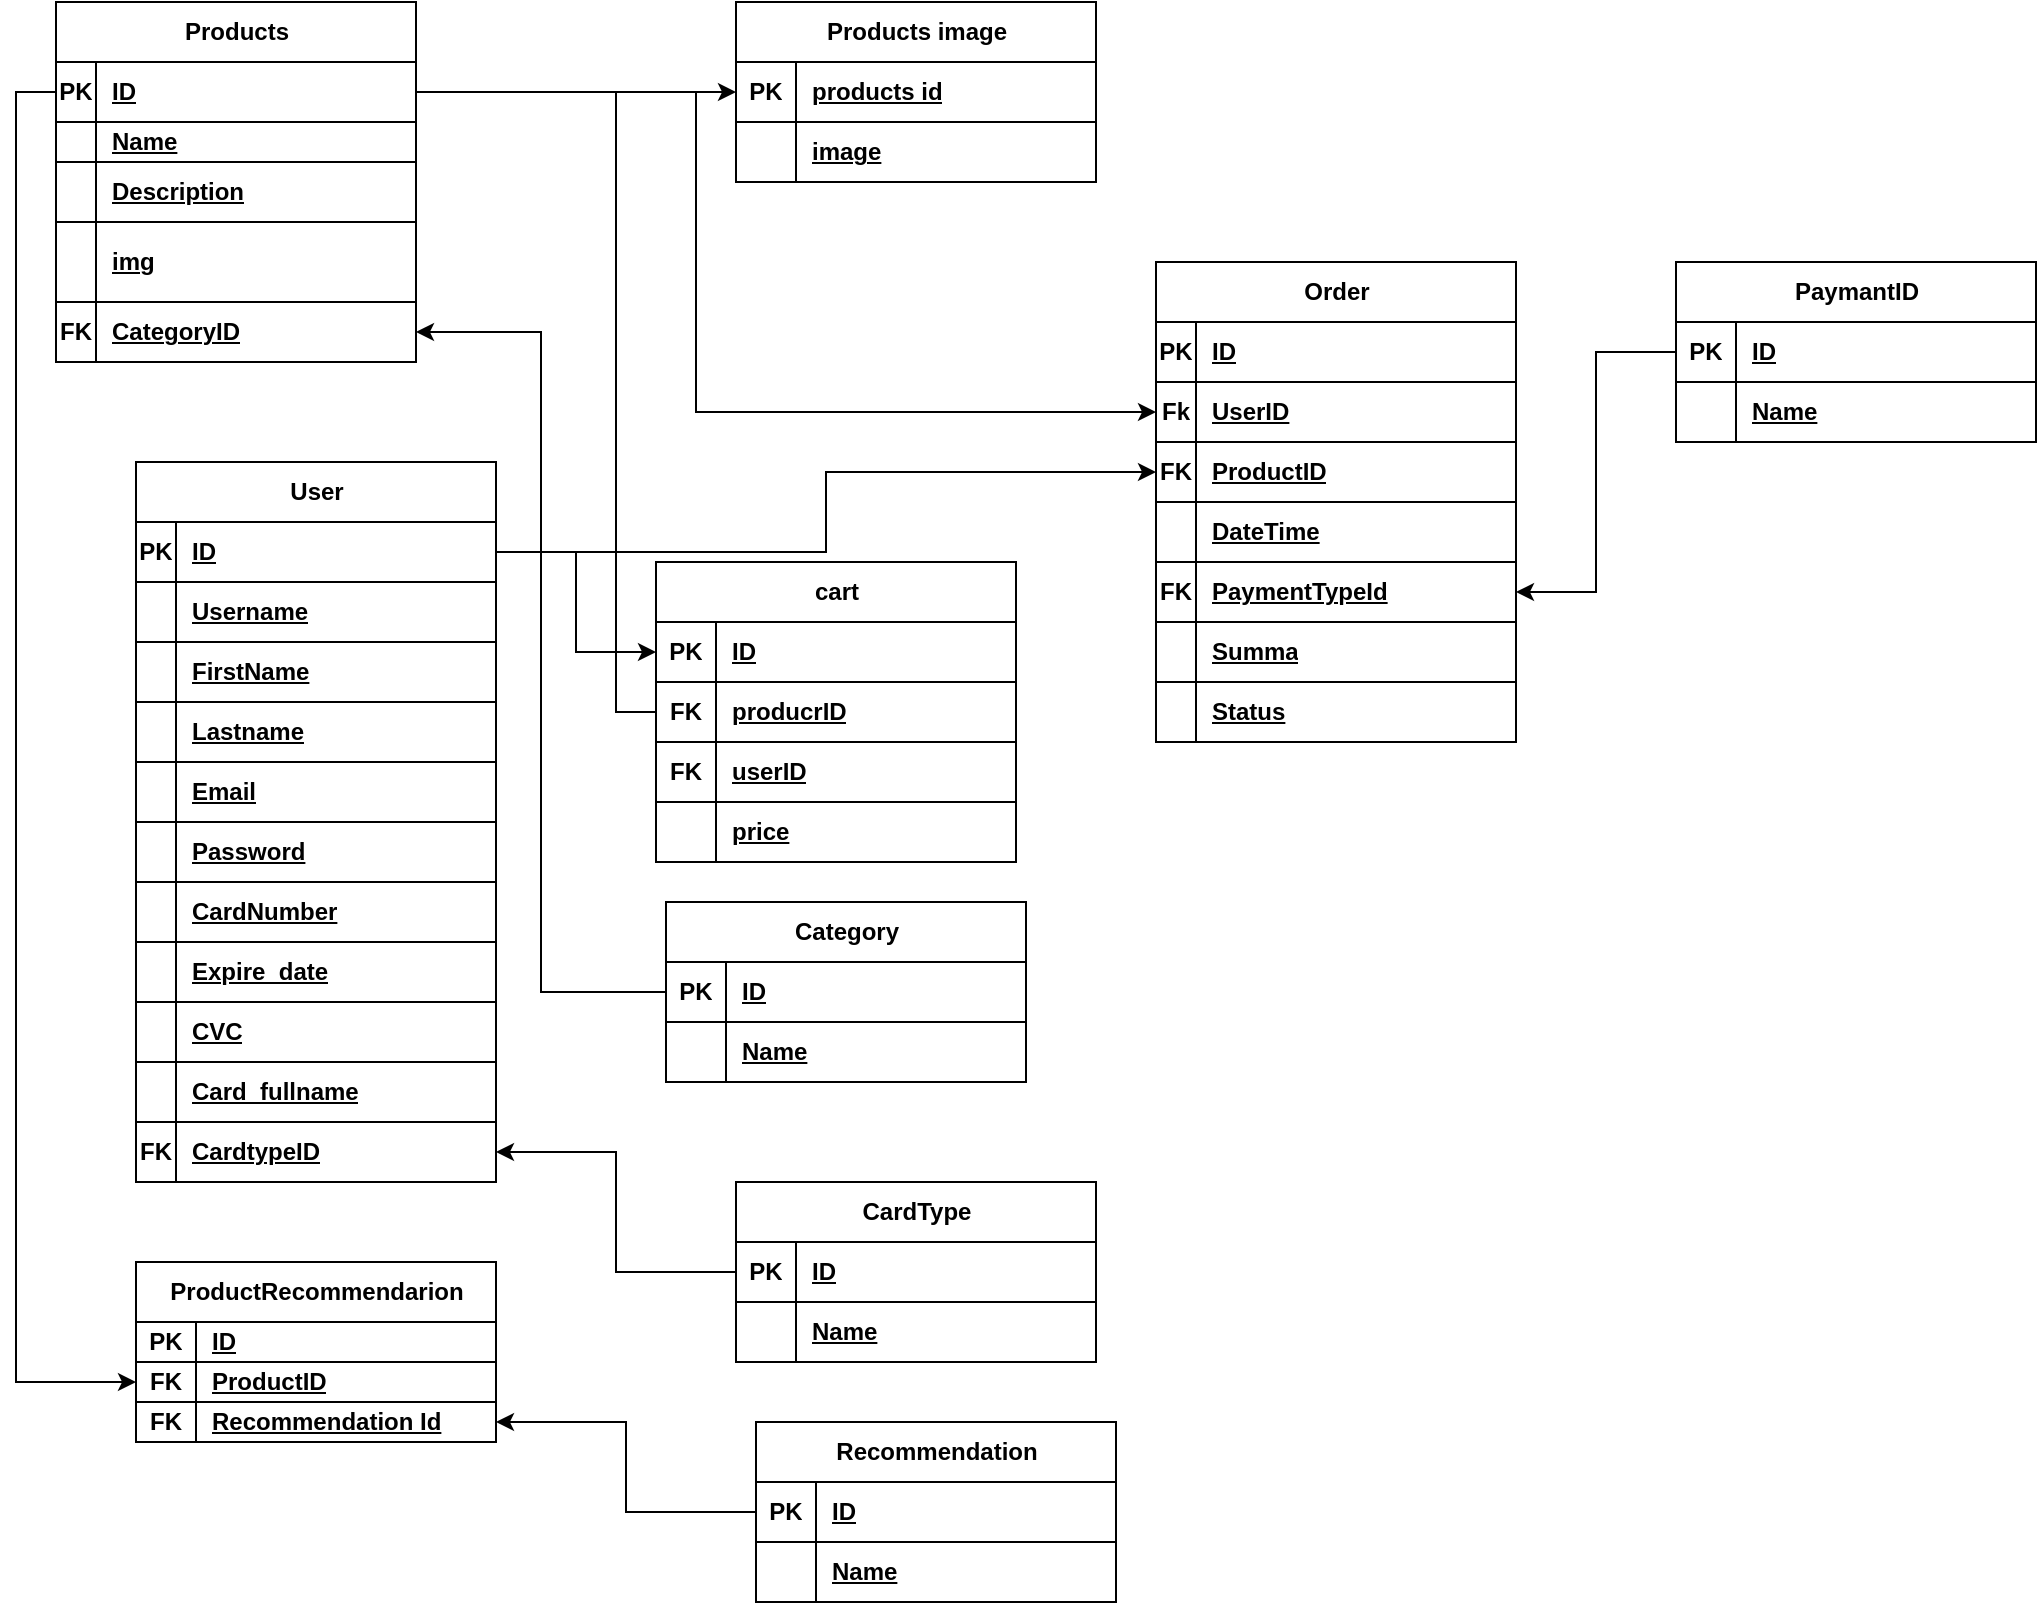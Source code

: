 <mxfile version="22.1.21" type="github" pages="2">
  <diagram id="R2lEEEUBdFMjLlhIrx00" name="Page-1">
    <mxGraphModel dx="2647" dy="1373" grid="1" gridSize="10" guides="1" tooltips="1" connect="1" arrows="1" fold="1" page="1" pageScale="1" pageWidth="850" pageHeight="1100" math="0" shadow="0" extFonts="Permanent Marker^https://fonts.googleapis.com/css?family=Permanent+Marker">
      <root>
        <mxCell id="0" />
        <mxCell id="1" parent="0" />
        <mxCell id="CvDIAFme9Qe4FyM6SXCR-50" value="Products image" style="shape=table;startSize=30;container=1;collapsible=1;childLayout=tableLayout;fixedRows=1;rowLines=0;fontStyle=1;align=center;resizeLast=1;html=1;" vertex="1" parent="1">
          <mxGeometry x="460" y="40" width="180" height="90" as="geometry" />
        </mxCell>
        <mxCell id="CvDIAFme9Qe4FyM6SXCR-51" value="" style="shape=tableRow;horizontal=0;startSize=0;swimlaneHead=0;swimlaneBody=0;fillColor=none;collapsible=0;dropTarget=0;points=[[0,0.5],[1,0.5]];portConstraint=eastwest;top=0;left=0;right=0;bottom=1;" vertex="1" parent="CvDIAFme9Qe4FyM6SXCR-50">
          <mxGeometry y="30" width="180" height="30" as="geometry" />
        </mxCell>
        <mxCell id="CvDIAFme9Qe4FyM6SXCR-52" value="PK" style="shape=partialRectangle;connectable=0;fillColor=none;top=0;left=0;bottom=0;right=0;fontStyle=1;overflow=hidden;whiteSpace=wrap;html=1;" vertex="1" parent="CvDIAFme9Qe4FyM6SXCR-51">
          <mxGeometry width="30" height="30" as="geometry">
            <mxRectangle width="30" height="30" as="alternateBounds" />
          </mxGeometry>
        </mxCell>
        <mxCell id="CvDIAFme9Qe4FyM6SXCR-53" value="products id" style="shape=partialRectangle;connectable=0;fillColor=none;top=0;left=0;bottom=0;right=0;align=left;spacingLeft=6;fontStyle=5;overflow=hidden;whiteSpace=wrap;html=1;" vertex="1" parent="CvDIAFme9Qe4FyM6SXCR-51">
          <mxGeometry x="30" width="150" height="30" as="geometry">
            <mxRectangle width="150" height="30" as="alternateBounds" />
          </mxGeometry>
        </mxCell>
        <mxCell id="CvDIAFme9Qe4FyM6SXCR-251" value="" style="shape=tableRow;horizontal=0;startSize=0;swimlaneHead=0;swimlaneBody=0;fillColor=none;collapsible=0;dropTarget=0;points=[[0,0.5],[1,0.5]];portConstraint=eastwest;top=0;left=0;right=0;bottom=1;" vertex="1" parent="CvDIAFme9Qe4FyM6SXCR-50">
          <mxGeometry y="60" width="180" height="30" as="geometry" />
        </mxCell>
        <mxCell id="CvDIAFme9Qe4FyM6SXCR-252" value="" style="shape=partialRectangle;connectable=0;fillColor=none;top=0;left=0;bottom=0;right=0;fontStyle=1;overflow=hidden;whiteSpace=wrap;html=1;" vertex="1" parent="CvDIAFme9Qe4FyM6SXCR-251">
          <mxGeometry width="30" height="30" as="geometry">
            <mxRectangle width="30" height="30" as="alternateBounds" />
          </mxGeometry>
        </mxCell>
        <mxCell id="CvDIAFme9Qe4FyM6SXCR-253" value="image" style="shape=partialRectangle;connectable=0;fillColor=none;top=0;left=0;bottom=0;right=0;align=left;spacingLeft=6;fontStyle=5;overflow=hidden;whiteSpace=wrap;html=1;" vertex="1" parent="CvDIAFme9Qe4FyM6SXCR-251">
          <mxGeometry x="30" width="150" height="30" as="geometry">
            <mxRectangle width="150" height="30" as="alternateBounds" />
          </mxGeometry>
        </mxCell>
        <mxCell id="CvDIAFme9Qe4FyM6SXCR-85" value="cart" style="shape=table;startSize=30;container=1;collapsible=1;childLayout=tableLayout;fixedRows=1;rowLines=0;fontStyle=1;align=center;resizeLast=1;html=1;" vertex="1" parent="1">
          <mxGeometry x="420" y="320" width="180" height="150" as="geometry" />
        </mxCell>
        <mxCell id="CvDIAFme9Qe4FyM6SXCR-86" value="" style="shape=tableRow;horizontal=0;startSize=0;swimlaneHead=0;swimlaneBody=0;fillColor=none;collapsible=0;dropTarget=0;points=[[0,0.5],[1,0.5]];portConstraint=eastwest;top=0;left=0;right=0;bottom=1;" vertex="1" parent="CvDIAFme9Qe4FyM6SXCR-85">
          <mxGeometry y="30" width="180" height="30" as="geometry" />
        </mxCell>
        <mxCell id="CvDIAFme9Qe4FyM6SXCR-87" value="PK" style="shape=partialRectangle;connectable=0;fillColor=none;top=0;left=0;bottom=0;right=0;fontStyle=1;overflow=hidden;whiteSpace=wrap;html=1;" vertex="1" parent="CvDIAFme9Qe4FyM6SXCR-86">
          <mxGeometry width="30" height="30" as="geometry">
            <mxRectangle width="30" height="30" as="alternateBounds" />
          </mxGeometry>
        </mxCell>
        <mxCell id="CvDIAFme9Qe4FyM6SXCR-88" value="ID" style="shape=partialRectangle;connectable=0;fillColor=none;top=0;left=0;bottom=0;right=0;align=left;spacingLeft=6;fontStyle=5;overflow=hidden;whiteSpace=wrap;html=1;" vertex="1" parent="CvDIAFme9Qe4FyM6SXCR-86">
          <mxGeometry x="30" width="150" height="30" as="geometry">
            <mxRectangle width="150" height="30" as="alternateBounds" />
          </mxGeometry>
        </mxCell>
        <mxCell id="CvDIAFme9Qe4FyM6SXCR-98" value="" style="shape=tableRow;horizontal=0;startSize=0;swimlaneHead=0;swimlaneBody=0;fillColor=none;collapsible=0;dropTarget=0;points=[[0,0.5],[1,0.5]];portConstraint=eastwest;top=0;left=0;right=0;bottom=1;" vertex="1" parent="CvDIAFme9Qe4FyM6SXCR-85">
          <mxGeometry y="60" width="180" height="30" as="geometry" />
        </mxCell>
        <mxCell id="CvDIAFme9Qe4FyM6SXCR-99" value="FK" style="shape=partialRectangle;connectable=0;fillColor=none;top=0;left=0;bottom=0;right=0;fontStyle=1;overflow=hidden;whiteSpace=wrap;html=1;" vertex="1" parent="CvDIAFme9Qe4FyM6SXCR-98">
          <mxGeometry width="30" height="30" as="geometry">
            <mxRectangle width="30" height="30" as="alternateBounds" />
          </mxGeometry>
        </mxCell>
        <mxCell id="CvDIAFme9Qe4FyM6SXCR-100" value="producrID" style="shape=partialRectangle;connectable=0;fillColor=none;top=0;left=0;bottom=0;right=0;align=left;spacingLeft=6;fontStyle=5;overflow=hidden;whiteSpace=wrap;html=1;" vertex="1" parent="CvDIAFme9Qe4FyM6SXCR-98">
          <mxGeometry x="30" width="150" height="30" as="geometry">
            <mxRectangle width="150" height="30" as="alternateBounds" />
          </mxGeometry>
        </mxCell>
        <mxCell id="CvDIAFme9Qe4FyM6SXCR-101" value="" style="shape=tableRow;horizontal=0;startSize=0;swimlaneHead=0;swimlaneBody=0;fillColor=none;collapsible=0;dropTarget=0;points=[[0,0.5],[1,0.5]];portConstraint=eastwest;top=0;left=0;right=0;bottom=1;" vertex="1" parent="CvDIAFme9Qe4FyM6SXCR-85">
          <mxGeometry y="90" width="180" height="30" as="geometry" />
        </mxCell>
        <mxCell id="CvDIAFme9Qe4FyM6SXCR-102" value="FK" style="shape=partialRectangle;connectable=0;fillColor=none;top=0;left=0;bottom=0;right=0;fontStyle=1;overflow=hidden;whiteSpace=wrap;html=1;" vertex="1" parent="CvDIAFme9Qe4FyM6SXCR-101">
          <mxGeometry width="30" height="30" as="geometry">
            <mxRectangle width="30" height="30" as="alternateBounds" />
          </mxGeometry>
        </mxCell>
        <mxCell id="CvDIAFme9Qe4FyM6SXCR-103" value="userID" style="shape=partialRectangle;connectable=0;fillColor=none;top=0;left=0;bottom=0;right=0;align=left;spacingLeft=6;fontStyle=5;overflow=hidden;whiteSpace=wrap;html=1;" vertex="1" parent="CvDIAFme9Qe4FyM6SXCR-101">
          <mxGeometry x="30" width="150" height="30" as="geometry">
            <mxRectangle width="150" height="30" as="alternateBounds" />
          </mxGeometry>
        </mxCell>
        <mxCell id="CvDIAFme9Qe4FyM6SXCR-104" value="" style="shape=tableRow;horizontal=0;startSize=0;swimlaneHead=0;swimlaneBody=0;fillColor=none;collapsible=0;dropTarget=0;points=[[0,0.5],[1,0.5]];portConstraint=eastwest;top=0;left=0;right=0;bottom=1;" vertex="1" parent="CvDIAFme9Qe4FyM6SXCR-85">
          <mxGeometry y="120" width="180" height="30" as="geometry" />
        </mxCell>
        <mxCell id="CvDIAFme9Qe4FyM6SXCR-105" value="" style="shape=partialRectangle;connectable=0;fillColor=none;top=0;left=0;bottom=0;right=0;fontStyle=1;overflow=hidden;whiteSpace=wrap;html=1;" vertex="1" parent="CvDIAFme9Qe4FyM6SXCR-104">
          <mxGeometry width="30" height="30" as="geometry">
            <mxRectangle width="30" height="30" as="alternateBounds" />
          </mxGeometry>
        </mxCell>
        <mxCell id="CvDIAFme9Qe4FyM6SXCR-106" value="price" style="shape=partialRectangle;connectable=0;fillColor=none;top=0;left=0;bottom=0;right=0;align=left;spacingLeft=6;fontStyle=5;overflow=hidden;whiteSpace=wrap;html=1;" vertex="1" parent="CvDIAFme9Qe4FyM6SXCR-104">
          <mxGeometry x="30" width="150" height="30" as="geometry">
            <mxRectangle width="150" height="30" as="alternateBounds" />
          </mxGeometry>
        </mxCell>
        <mxCell id="CvDIAFme9Qe4FyM6SXCR-107" value="Order" style="shape=table;startSize=30;container=1;collapsible=1;childLayout=tableLayout;fixedRows=1;rowLines=0;fontStyle=1;align=center;resizeLast=1;html=1;" vertex="1" parent="1">
          <mxGeometry x="670" y="170" width="180" height="240" as="geometry" />
        </mxCell>
        <mxCell id="CvDIAFme9Qe4FyM6SXCR-108" value="" style="shape=tableRow;horizontal=0;startSize=0;swimlaneHead=0;swimlaneBody=0;fillColor=none;collapsible=0;dropTarget=0;points=[[0,0.5],[1,0.5]];portConstraint=eastwest;top=0;left=0;right=0;bottom=1;" vertex="1" parent="CvDIAFme9Qe4FyM6SXCR-107">
          <mxGeometry y="30" width="180" height="30" as="geometry" />
        </mxCell>
        <mxCell id="CvDIAFme9Qe4FyM6SXCR-109" value="PK" style="shape=partialRectangle;connectable=0;fillColor=none;top=0;left=0;bottom=0;right=0;fontStyle=1;overflow=hidden;whiteSpace=wrap;html=1;" vertex="1" parent="CvDIAFme9Qe4FyM6SXCR-108">
          <mxGeometry width="20" height="30" as="geometry">
            <mxRectangle width="20" height="30" as="alternateBounds" />
          </mxGeometry>
        </mxCell>
        <mxCell id="CvDIAFme9Qe4FyM6SXCR-110" value="ID" style="shape=partialRectangle;connectable=0;fillColor=none;top=0;left=0;bottom=0;right=0;align=left;spacingLeft=6;fontStyle=5;overflow=hidden;whiteSpace=wrap;html=1;" vertex="1" parent="CvDIAFme9Qe4FyM6SXCR-108">
          <mxGeometry x="20" width="160" height="30" as="geometry">
            <mxRectangle width="160" height="30" as="alternateBounds" />
          </mxGeometry>
        </mxCell>
        <mxCell id="CvDIAFme9Qe4FyM6SXCR-111" value="" style="shape=tableRow;horizontal=0;startSize=0;swimlaneHead=0;swimlaneBody=0;fillColor=none;collapsible=0;dropTarget=0;points=[[0,0.5],[1,0.5]];portConstraint=eastwest;top=0;left=0;right=0;bottom=1;" vertex="1" parent="CvDIAFme9Qe4FyM6SXCR-107">
          <mxGeometry y="60" width="180" height="30" as="geometry" />
        </mxCell>
        <mxCell id="CvDIAFme9Qe4FyM6SXCR-112" value="Fk" style="shape=partialRectangle;connectable=0;fillColor=none;top=0;left=0;bottom=0;right=0;fontStyle=1;overflow=hidden;whiteSpace=wrap;html=1;" vertex="1" parent="CvDIAFme9Qe4FyM6SXCR-111">
          <mxGeometry width="20" height="30" as="geometry">
            <mxRectangle width="20" height="30" as="alternateBounds" />
          </mxGeometry>
        </mxCell>
        <mxCell id="CvDIAFme9Qe4FyM6SXCR-113" value="UserID" style="shape=partialRectangle;connectable=0;fillColor=none;top=0;left=0;bottom=0;right=0;align=left;spacingLeft=6;fontStyle=5;overflow=hidden;whiteSpace=wrap;html=1;" vertex="1" parent="CvDIAFme9Qe4FyM6SXCR-111">
          <mxGeometry x="20" width="160" height="30" as="geometry">
            <mxRectangle width="160" height="30" as="alternateBounds" />
          </mxGeometry>
        </mxCell>
        <mxCell id="CvDIAFme9Qe4FyM6SXCR-114" value="" style="shape=tableRow;horizontal=0;startSize=0;swimlaneHead=0;swimlaneBody=0;fillColor=none;collapsible=0;dropTarget=0;points=[[0,0.5],[1,0.5]];portConstraint=eastwest;top=0;left=0;right=0;bottom=1;" vertex="1" parent="CvDIAFme9Qe4FyM6SXCR-107">
          <mxGeometry y="90" width="180" height="30" as="geometry" />
        </mxCell>
        <mxCell id="CvDIAFme9Qe4FyM6SXCR-115" value="FK" style="shape=partialRectangle;connectable=0;fillColor=none;top=0;left=0;bottom=0;right=0;fontStyle=1;overflow=hidden;whiteSpace=wrap;html=1;" vertex="1" parent="CvDIAFme9Qe4FyM6SXCR-114">
          <mxGeometry width="20" height="30" as="geometry">
            <mxRectangle width="20" height="30" as="alternateBounds" />
          </mxGeometry>
        </mxCell>
        <mxCell id="CvDIAFme9Qe4FyM6SXCR-116" value="ProductID" style="shape=partialRectangle;connectable=0;fillColor=none;top=0;left=0;bottom=0;right=0;align=left;spacingLeft=6;fontStyle=5;overflow=hidden;whiteSpace=wrap;html=1;" vertex="1" parent="CvDIAFme9Qe4FyM6SXCR-114">
          <mxGeometry x="20" width="160" height="30" as="geometry">
            <mxRectangle width="160" height="30" as="alternateBounds" />
          </mxGeometry>
        </mxCell>
        <mxCell id="CvDIAFme9Qe4FyM6SXCR-117" value="" style="shape=tableRow;horizontal=0;startSize=0;swimlaneHead=0;swimlaneBody=0;fillColor=none;collapsible=0;dropTarget=0;points=[[0,0.5],[1,0.5]];portConstraint=eastwest;top=0;left=0;right=0;bottom=1;" vertex="1" parent="CvDIAFme9Qe4FyM6SXCR-107">
          <mxGeometry y="120" width="180" height="30" as="geometry" />
        </mxCell>
        <mxCell id="CvDIAFme9Qe4FyM6SXCR-118" value="" style="shape=partialRectangle;connectable=0;fillColor=none;top=0;left=0;bottom=0;right=0;fontStyle=1;overflow=hidden;whiteSpace=wrap;html=1;" vertex="1" parent="CvDIAFme9Qe4FyM6SXCR-117">
          <mxGeometry width="20" height="30" as="geometry">
            <mxRectangle width="20" height="30" as="alternateBounds" />
          </mxGeometry>
        </mxCell>
        <mxCell id="CvDIAFme9Qe4FyM6SXCR-119" value="DateTime" style="shape=partialRectangle;connectable=0;fillColor=none;top=0;left=0;bottom=0;right=0;align=left;spacingLeft=6;fontStyle=5;overflow=hidden;whiteSpace=wrap;html=1;" vertex="1" parent="CvDIAFme9Qe4FyM6SXCR-117">
          <mxGeometry x="20" width="160" height="30" as="geometry">
            <mxRectangle width="160" height="30" as="alternateBounds" />
          </mxGeometry>
        </mxCell>
        <mxCell id="CvDIAFme9Qe4FyM6SXCR-120" value="" style="shape=tableRow;horizontal=0;startSize=0;swimlaneHead=0;swimlaneBody=0;fillColor=none;collapsible=0;dropTarget=0;points=[[0,0.5],[1,0.5]];portConstraint=eastwest;top=0;left=0;right=0;bottom=1;" vertex="1" parent="CvDIAFme9Qe4FyM6SXCR-107">
          <mxGeometry y="150" width="180" height="30" as="geometry" />
        </mxCell>
        <mxCell id="CvDIAFme9Qe4FyM6SXCR-121" value="FK" style="shape=partialRectangle;connectable=0;fillColor=none;top=0;left=0;bottom=0;right=0;fontStyle=1;overflow=hidden;whiteSpace=wrap;html=1;" vertex="1" parent="CvDIAFme9Qe4FyM6SXCR-120">
          <mxGeometry width="20" height="30" as="geometry">
            <mxRectangle width="20" height="30" as="alternateBounds" />
          </mxGeometry>
        </mxCell>
        <mxCell id="CvDIAFme9Qe4FyM6SXCR-122" value="PaymentTypeId" style="shape=partialRectangle;connectable=0;fillColor=none;top=0;left=0;bottom=0;right=0;align=left;spacingLeft=6;fontStyle=5;overflow=hidden;whiteSpace=wrap;html=1;" vertex="1" parent="CvDIAFme9Qe4FyM6SXCR-120">
          <mxGeometry x="20" width="160" height="30" as="geometry">
            <mxRectangle width="160" height="30" as="alternateBounds" />
          </mxGeometry>
        </mxCell>
        <mxCell id="CvDIAFme9Qe4FyM6SXCR-126" value="" style="shape=tableRow;horizontal=0;startSize=0;swimlaneHead=0;swimlaneBody=0;fillColor=none;collapsible=0;dropTarget=0;points=[[0,0.5],[1,0.5]];portConstraint=eastwest;top=0;left=0;right=0;bottom=1;" vertex="1" parent="CvDIAFme9Qe4FyM6SXCR-107">
          <mxGeometry y="180" width="180" height="30" as="geometry" />
        </mxCell>
        <mxCell id="CvDIAFme9Qe4FyM6SXCR-127" value="" style="shape=partialRectangle;connectable=0;fillColor=none;top=0;left=0;bottom=0;right=0;fontStyle=1;overflow=hidden;whiteSpace=wrap;html=1;" vertex="1" parent="CvDIAFme9Qe4FyM6SXCR-126">
          <mxGeometry width="20" height="30" as="geometry">
            <mxRectangle width="20" height="30" as="alternateBounds" />
          </mxGeometry>
        </mxCell>
        <mxCell id="CvDIAFme9Qe4FyM6SXCR-128" value="Summa" style="shape=partialRectangle;connectable=0;fillColor=none;top=0;left=0;bottom=0;right=0;align=left;spacingLeft=6;fontStyle=5;overflow=hidden;whiteSpace=wrap;html=1;" vertex="1" parent="CvDIAFme9Qe4FyM6SXCR-126">
          <mxGeometry x="20" width="160" height="30" as="geometry">
            <mxRectangle width="160" height="30" as="alternateBounds" />
          </mxGeometry>
        </mxCell>
        <mxCell id="CvDIAFme9Qe4FyM6SXCR-129" value="" style="shape=tableRow;horizontal=0;startSize=0;swimlaneHead=0;swimlaneBody=0;fillColor=none;collapsible=0;dropTarget=0;points=[[0,0.5],[1,0.5]];portConstraint=eastwest;top=0;left=0;right=0;bottom=1;" vertex="1" parent="CvDIAFme9Qe4FyM6SXCR-107">
          <mxGeometry y="210" width="180" height="30" as="geometry" />
        </mxCell>
        <mxCell id="CvDIAFme9Qe4FyM6SXCR-130" value="" style="shape=partialRectangle;connectable=0;fillColor=none;top=0;left=0;bottom=0;right=0;fontStyle=1;overflow=hidden;whiteSpace=wrap;html=1;" vertex="1" parent="CvDIAFme9Qe4FyM6SXCR-129">
          <mxGeometry width="20" height="30" as="geometry">
            <mxRectangle width="20" height="30" as="alternateBounds" />
          </mxGeometry>
        </mxCell>
        <mxCell id="CvDIAFme9Qe4FyM6SXCR-131" value="Status" style="shape=partialRectangle;connectable=0;fillColor=none;top=0;left=0;bottom=0;right=0;align=left;spacingLeft=6;fontStyle=5;overflow=hidden;whiteSpace=wrap;html=1;" vertex="1" parent="CvDIAFme9Qe4FyM6SXCR-129">
          <mxGeometry x="20" width="160" height="30" as="geometry">
            <mxRectangle width="160" height="30" as="alternateBounds" />
          </mxGeometry>
        </mxCell>
        <mxCell id="CvDIAFme9Qe4FyM6SXCR-132" value="PaymantID" style="shape=table;startSize=30;container=1;collapsible=1;childLayout=tableLayout;fixedRows=1;rowLines=0;fontStyle=1;align=center;resizeLast=1;html=1;" vertex="1" parent="1">
          <mxGeometry x="930" y="170" width="180" height="90" as="geometry" />
        </mxCell>
        <mxCell id="CvDIAFme9Qe4FyM6SXCR-133" value="" style="shape=tableRow;horizontal=0;startSize=0;swimlaneHead=0;swimlaneBody=0;fillColor=none;collapsible=0;dropTarget=0;points=[[0,0.5],[1,0.5]];portConstraint=eastwest;top=0;left=0;right=0;bottom=1;" vertex="1" parent="CvDIAFme9Qe4FyM6SXCR-132">
          <mxGeometry y="30" width="180" height="30" as="geometry" />
        </mxCell>
        <mxCell id="CvDIAFme9Qe4FyM6SXCR-134" value="PK" style="shape=partialRectangle;connectable=0;fillColor=none;top=0;left=0;bottom=0;right=0;fontStyle=1;overflow=hidden;whiteSpace=wrap;html=1;" vertex="1" parent="CvDIAFme9Qe4FyM6SXCR-133">
          <mxGeometry width="30" height="30" as="geometry">
            <mxRectangle width="30" height="30" as="alternateBounds" />
          </mxGeometry>
        </mxCell>
        <mxCell id="CvDIAFme9Qe4FyM6SXCR-135" value="ID" style="shape=partialRectangle;connectable=0;fillColor=none;top=0;left=0;bottom=0;right=0;align=left;spacingLeft=6;fontStyle=5;overflow=hidden;whiteSpace=wrap;html=1;" vertex="1" parent="CvDIAFme9Qe4FyM6SXCR-133">
          <mxGeometry x="30" width="150" height="30" as="geometry">
            <mxRectangle width="150" height="30" as="alternateBounds" />
          </mxGeometry>
        </mxCell>
        <mxCell id="CvDIAFme9Qe4FyM6SXCR-136" value="" style="shape=tableRow;horizontal=0;startSize=0;swimlaneHead=0;swimlaneBody=0;fillColor=none;collapsible=0;dropTarget=0;points=[[0,0.5],[1,0.5]];portConstraint=eastwest;top=0;left=0;right=0;bottom=1;" vertex="1" parent="CvDIAFme9Qe4FyM6SXCR-132">
          <mxGeometry y="60" width="180" height="30" as="geometry" />
        </mxCell>
        <mxCell id="CvDIAFme9Qe4FyM6SXCR-137" value="" style="shape=partialRectangle;connectable=0;fillColor=none;top=0;left=0;bottom=0;right=0;fontStyle=1;overflow=hidden;whiteSpace=wrap;html=1;" vertex="1" parent="CvDIAFme9Qe4FyM6SXCR-136">
          <mxGeometry width="30" height="30" as="geometry">
            <mxRectangle width="30" height="30" as="alternateBounds" />
          </mxGeometry>
        </mxCell>
        <mxCell id="CvDIAFme9Qe4FyM6SXCR-138" value="Name" style="shape=partialRectangle;connectable=0;fillColor=none;top=0;left=0;bottom=0;right=0;align=left;spacingLeft=6;fontStyle=5;overflow=hidden;whiteSpace=wrap;html=1;" vertex="1" parent="CvDIAFme9Qe4FyM6SXCR-136">
          <mxGeometry x="30" width="150" height="30" as="geometry">
            <mxRectangle width="150" height="30" as="alternateBounds" />
          </mxGeometry>
        </mxCell>
        <mxCell id="CvDIAFme9Qe4FyM6SXCR-145" value="CardType" style="shape=table;startSize=30;container=1;collapsible=1;childLayout=tableLayout;fixedRows=1;rowLines=0;fontStyle=1;align=center;resizeLast=1;html=1;" vertex="1" parent="1">
          <mxGeometry x="460" y="630" width="180" height="90" as="geometry" />
        </mxCell>
        <mxCell id="CvDIAFme9Qe4FyM6SXCR-146" value="" style="shape=tableRow;horizontal=0;startSize=0;swimlaneHead=0;swimlaneBody=0;fillColor=none;collapsible=0;dropTarget=0;points=[[0,0.5],[1,0.5]];portConstraint=eastwest;top=0;left=0;right=0;bottom=1;" vertex="1" parent="CvDIAFme9Qe4FyM6SXCR-145">
          <mxGeometry y="30" width="180" height="30" as="geometry" />
        </mxCell>
        <mxCell id="CvDIAFme9Qe4FyM6SXCR-147" value="PK" style="shape=partialRectangle;connectable=0;fillColor=none;top=0;left=0;bottom=0;right=0;fontStyle=1;overflow=hidden;whiteSpace=wrap;html=1;" vertex="1" parent="CvDIAFme9Qe4FyM6SXCR-146">
          <mxGeometry width="30" height="30" as="geometry">
            <mxRectangle width="30" height="30" as="alternateBounds" />
          </mxGeometry>
        </mxCell>
        <mxCell id="CvDIAFme9Qe4FyM6SXCR-148" value="ID" style="shape=partialRectangle;connectable=0;fillColor=none;top=0;left=0;bottom=0;right=0;align=left;spacingLeft=6;fontStyle=5;overflow=hidden;whiteSpace=wrap;html=1;" vertex="1" parent="CvDIAFme9Qe4FyM6SXCR-146">
          <mxGeometry x="30" width="150" height="30" as="geometry">
            <mxRectangle width="150" height="30" as="alternateBounds" />
          </mxGeometry>
        </mxCell>
        <mxCell id="CvDIAFme9Qe4FyM6SXCR-149" value="" style="shape=tableRow;horizontal=0;startSize=0;swimlaneHead=0;swimlaneBody=0;fillColor=none;collapsible=0;dropTarget=0;points=[[0,0.5],[1,0.5]];portConstraint=eastwest;top=0;left=0;right=0;bottom=1;" vertex="1" parent="CvDIAFme9Qe4FyM6SXCR-145">
          <mxGeometry y="60" width="180" height="30" as="geometry" />
        </mxCell>
        <mxCell id="CvDIAFme9Qe4FyM6SXCR-150" value="" style="shape=partialRectangle;connectable=0;fillColor=none;top=0;left=0;bottom=0;right=0;fontStyle=1;overflow=hidden;whiteSpace=wrap;html=1;" vertex="1" parent="CvDIAFme9Qe4FyM6SXCR-149">
          <mxGeometry width="30" height="30" as="geometry">
            <mxRectangle width="30" height="30" as="alternateBounds" />
          </mxGeometry>
        </mxCell>
        <mxCell id="CvDIAFme9Qe4FyM6SXCR-151" value="Name" style="shape=partialRectangle;connectable=0;fillColor=none;top=0;left=0;bottom=0;right=0;align=left;spacingLeft=6;fontStyle=5;overflow=hidden;whiteSpace=wrap;html=1;" vertex="1" parent="CvDIAFme9Qe4FyM6SXCR-149">
          <mxGeometry x="30" width="150" height="30" as="geometry">
            <mxRectangle width="150" height="30" as="alternateBounds" />
          </mxGeometry>
        </mxCell>
        <mxCell id="CvDIAFme9Qe4FyM6SXCR-171" value="User" style="shape=table;startSize=30;container=1;collapsible=1;childLayout=tableLayout;fixedRows=1;rowLines=0;fontStyle=1;align=center;resizeLast=1;html=1;" vertex="1" parent="1">
          <mxGeometry x="160" y="270" width="180" height="360" as="geometry" />
        </mxCell>
        <mxCell id="CvDIAFme9Qe4FyM6SXCR-172" value="" style="shape=tableRow;horizontal=0;startSize=0;swimlaneHead=0;swimlaneBody=0;fillColor=none;collapsible=0;dropTarget=0;points=[[0,0.5],[1,0.5]];portConstraint=eastwest;top=0;left=0;right=0;bottom=1;" vertex="1" parent="CvDIAFme9Qe4FyM6SXCR-171">
          <mxGeometry y="30" width="180" height="30" as="geometry" />
        </mxCell>
        <mxCell id="CvDIAFme9Qe4FyM6SXCR-173" value="PK" style="shape=partialRectangle;connectable=0;fillColor=none;top=0;left=0;bottom=0;right=0;fontStyle=1;overflow=hidden;whiteSpace=wrap;html=1;" vertex="1" parent="CvDIAFme9Qe4FyM6SXCR-172">
          <mxGeometry width="20" height="30" as="geometry">
            <mxRectangle width="20" height="30" as="alternateBounds" />
          </mxGeometry>
        </mxCell>
        <mxCell id="CvDIAFme9Qe4FyM6SXCR-174" value="ID" style="shape=partialRectangle;connectable=0;fillColor=none;top=0;left=0;bottom=0;right=0;align=left;spacingLeft=6;fontStyle=5;overflow=hidden;whiteSpace=wrap;html=1;" vertex="1" parent="CvDIAFme9Qe4FyM6SXCR-172">
          <mxGeometry x="20" width="160" height="30" as="geometry">
            <mxRectangle width="160" height="30" as="alternateBounds" />
          </mxGeometry>
        </mxCell>
        <mxCell id="CvDIAFme9Qe4FyM6SXCR-175" value="" style="shape=tableRow;horizontal=0;startSize=0;swimlaneHead=0;swimlaneBody=0;fillColor=none;collapsible=0;dropTarget=0;points=[[0,0.5],[1,0.5]];portConstraint=eastwest;top=0;left=0;right=0;bottom=1;" vertex="1" parent="CvDIAFme9Qe4FyM6SXCR-171">
          <mxGeometry y="60" width="180" height="30" as="geometry" />
        </mxCell>
        <mxCell id="CvDIAFme9Qe4FyM6SXCR-176" value="" style="shape=partialRectangle;connectable=0;fillColor=none;top=0;left=0;bottom=0;right=0;fontStyle=1;overflow=hidden;whiteSpace=wrap;html=1;" vertex="1" parent="CvDIAFme9Qe4FyM6SXCR-175">
          <mxGeometry width="20" height="30" as="geometry">
            <mxRectangle width="20" height="30" as="alternateBounds" />
          </mxGeometry>
        </mxCell>
        <mxCell id="CvDIAFme9Qe4FyM6SXCR-177" value="Username" style="shape=partialRectangle;connectable=0;fillColor=none;top=0;left=0;bottom=0;right=0;align=left;spacingLeft=6;fontStyle=5;overflow=hidden;whiteSpace=wrap;html=1;" vertex="1" parent="CvDIAFme9Qe4FyM6SXCR-175">
          <mxGeometry x="20" width="160" height="30" as="geometry">
            <mxRectangle width="160" height="30" as="alternateBounds" />
          </mxGeometry>
        </mxCell>
        <mxCell id="CvDIAFme9Qe4FyM6SXCR-178" value="" style="shape=tableRow;horizontal=0;startSize=0;swimlaneHead=0;swimlaneBody=0;fillColor=none;collapsible=0;dropTarget=0;points=[[0,0.5],[1,0.5]];portConstraint=eastwest;top=0;left=0;right=0;bottom=1;" vertex="1" parent="CvDIAFme9Qe4FyM6SXCR-171">
          <mxGeometry y="90" width="180" height="30" as="geometry" />
        </mxCell>
        <mxCell id="CvDIAFme9Qe4FyM6SXCR-179" value="" style="shape=partialRectangle;connectable=0;fillColor=none;top=0;left=0;bottom=0;right=0;fontStyle=1;overflow=hidden;whiteSpace=wrap;html=1;" vertex="1" parent="CvDIAFme9Qe4FyM6SXCR-178">
          <mxGeometry width="20" height="30" as="geometry">
            <mxRectangle width="20" height="30" as="alternateBounds" />
          </mxGeometry>
        </mxCell>
        <mxCell id="CvDIAFme9Qe4FyM6SXCR-180" value="FirstName" style="shape=partialRectangle;connectable=0;fillColor=none;top=0;left=0;bottom=0;right=0;align=left;spacingLeft=6;fontStyle=5;overflow=hidden;whiteSpace=wrap;html=1;" vertex="1" parent="CvDIAFme9Qe4FyM6SXCR-178">
          <mxGeometry x="20" width="160" height="30" as="geometry">
            <mxRectangle width="160" height="30" as="alternateBounds" />
          </mxGeometry>
        </mxCell>
        <mxCell id="CvDIAFme9Qe4FyM6SXCR-181" value="" style="shape=tableRow;horizontal=0;startSize=0;swimlaneHead=0;swimlaneBody=0;fillColor=none;collapsible=0;dropTarget=0;points=[[0,0.5],[1,0.5]];portConstraint=eastwest;top=0;left=0;right=0;bottom=1;" vertex="1" parent="CvDIAFme9Qe4FyM6SXCR-171">
          <mxGeometry y="120" width="180" height="30" as="geometry" />
        </mxCell>
        <mxCell id="CvDIAFme9Qe4FyM6SXCR-182" value="" style="shape=partialRectangle;connectable=0;fillColor=none;top=0;left=0;bottom=0;right=0;fontStyle=1;overflow=hidden;whiteSpace=wrap;html=1;" vertex="1" parent="CvDIAFme9Qe4FyM6SXCR-181">
          <mxGeometry width="20" height="30" as="geometry">
            <mxRectangle width="20" height="30" as="alternateBounds" />
          </mxGeometry>
        </mxCell>
        <mxCell id="CvDIAFme9Qe4FyM6SXCR-183" value="Lastname" style="shape=partialRectangle;connectable=0;fillColor=none;top=0;left=0;bottom=0;right=0;align=left;spacingLeft=6;fontStyle=5;overflow=hidden;whiteSpace=wrap;html=1;" vertex="1" parent="CvDIAFme9Qe4FyM6SXCR-181">
          <mxGeometry x="20" width="160" height="30" as="geometry">
            <mxRectangle width="160" height="30" as="alternateBounds" />
          </mxGeometry>
        </mxCell>
        <mxCell id="CvDIAFme9Qe4FyM6SXCR-184" value="" style="shape=tableRow;horizontal=0;startSize=0;swimlaneHead=0;swimlaneBody=0;fillColor=none;collapsible=0;dropTarget=0;points=[[0,0.5],[1,0.5]];portConstraint=eastwest;top=0;left=0;right=0;bottom=1;" vertex="1" parent="CvDIAFme9Qe4FyM6SXCR-171">
          <mxGeometry y="150" width="180" height="30" as="geometry" />
        </mxCell>
        <mxCell id="CvDIAFme9Qe4FyM6SXCR-185" value="" style="shape=partialRectangle;connectable=0;fillColor=none;top=0;left=0;bottom=0;right=0;fontStyle=1;overflow=hidden;whiteSpace=wrap;html=1;" vertex="1" parent="CvDIAFme9Qe4FyM6SXCR-184">
          <mxGeometry width="20" height="30" as="geometry">
            <mxRectangle width="20" height="30" as="alternateBounds" />
          </mxGeometry>
        </mxCell>
        <mxCell id="CvDIAFme9Qe4FyM6SXCR-186" value="Email" style="shape=partialRectangle;connectable=0;fillColor=none;top=0;left=0;bottom=0;right=0;align=left;spacingLeft=6;fontStyle=5;overflow=hidden;whiteSpace=wrap;html=1;" vertex="1" parent="CvDIAFme9Qe4FyM6SXCR-184">
          <mxGeometry x="20" width="160" height="30" as="geometry">
            <mxRectangle width="160" height="30" as="alternateBounds" />
          </mxGeometry>
        </mxCell>
        <mxCell id="CvDIAFme9Qe4FyM6SXCR-187" value="" style="shape=tableRow;horizontal=0;startSize=0;swimlaneHead=0;swimlaneBody=0;fillColor=none;collapsible=0;dropTarget=0;points=[[0,0.5],[1,0.5]];portConstraint=eastwest;top=0;left=0;right=0;bottom=1;" vertex="1" parent="CvDIAFme9Qe4FyM6SXCR-171">
          <mxGeometry y="180" width="180" height="30" as="geometry" />
        </mxCell>
        <mxCell id="CvDIAFme9Qe4FyM6SXCR-188" value="" style="shape=partialRectangle;connectable=0;fillColor=none;top=0;left=0;bottom=0;right=0;fontStyle=1;overflow=hidden;whiteSpace=wrap;html=1;" vertex="1" parent="CvDIAFme9Qe4FyM6SXCR-187">
          <mxGeometry width="20" height="30" as="geometry">
            <mxRectangle width="20" height="30" as="alternateBounds" />
          </mxGeometry>
        </mxCell>
        <mxCell id="CvDIAFme9Qe4FyM6SXCR-189" value="Password" style="shape=partialRectangle;connectable=0;fillColor=none;top=0;left=0;bottom=0;right=0;align=left;spacingLeft=6;fontStyle=5;overflow=hidden;whiteSpace=wrap;html=1;" vertex="1" parent="CvDIAFme9Qe4FyM6SXCR-187">
          <mxGeometry x="20" width="160" height="30" as="geometry">
            <mxRectangle width="160" height="30" as="alternateBounds" />
          </mxGeometry>
        </mxCell>
        <mxCell id="CvDIAFme9Qe4FyM6SXCR-190" value="" style="shape=tableRow;horizontal=0;startSize=0;swimlaneHead=0;swimlaneBody=0;fillColor=none;collapsible=0;dropTarget=0;points=[[0,0.5],[1,0.5]];portConstraint=eastwest;top=0;left=0;right=0;bottom=1;" vertex="1" parent="CvDIAFme9Qe4FyM6SXCR-171">
          <mxGeometry y="210" width="180" height="30" as="geometry" />
        </mxCell>
        <mxCell id="CvDIAFme9Qe4FyM6SXCR-191" value="" style="shape=partialRectangle;connectable=0;fillColor=none;top=0;left=0;bottom=0;right=0;fontStyle=1;overflow=hidden;whiteSpace=wrap;html=1;" vertex="1" parent="CvDIAFme9Qe4FyM6SXCR-190">
          <mxGeometry width="20" height="30" as="geometry">
            <mxRectangle width="20" height="30" as="alternateBounds" />
          </mxGeometry>
        </mxCell>
        <mxCell id="CvDIAFme9Qe4FyM6SXCR-192" value="CardNumber" style="shape=partialRectangle;connectable=0;fillColor=none;top=0;left=0;bottom=0;right=0;align=left;spacingLeft=6;fontStyle=5;overflow=hidden;whiteSpace=wrap;html=1;" vertex="1" parent="CvDIAFme9Qe4FyM6SXCR-190">
          <mxGeometry x="20" width="160" height="30" as="geometry">
            <mxRectangle width="160" height="30" as="alternateBounds" />
          </mxGeometry>
        </mxCell>
        <mxCell id="CvDIAFme9Qe4FyM6SXCR-200" value="" style="shape=tableRow;horizontal=0;startSize=0;swimlaneHead=0;swimlaneBody=0;fillColor=none;collapsible=0;dropTarget=0;points=[[0,0.5],[1,0.5]];portConstraint=eastwest;top=0;left=0;right=0;bottom=1;" vertex="1" parent="CvDIAFme9Qe4FyM6SXCR-171">
          <mxGeometry y="240" width="180" height="30" as="geometry" />
        </mxCell>
        <mxCell id="CvDIAFme9Qe4FyM6SXCR-201" value="" style="shape=partialRectangle;connectable=0;fillColor=none;top=0;left=0;bottom=0;right=0;fontStyle=1;overflow=hidden;whiteSpace=wrap;html=1;" vertex="1" parent="CvDIAFme9Qe4FyM6SXCR-200">
          <mxGeometry width="20" height="30" as="geometry">
            <mxRectangle width="20" height="30" as="alternateBounds" />
          </mxGeometry>
        </mxCell>
        <mxCell id="CvDIAFme9Qe4FyM6SXCR-202" value="Expire_date" style="shape=partialRectangle;connectable=0;fillColor=none;top=0;left=0;bottom=0;right=0;align=left;spacingLeft=6;fontStyle=5;overflow=hidden;whiteSpace=wrap;html=1;" vertex="1" parent="CvDIAFme9Qe4FyM6SXCR-200">
          <mxGeometry x="20" width="160" height="30" as="geometry">
            <mxRectangle width="160" height="30" as="alternateBounds" />
          </mxGeometry>
        </mxCell>
        <mxCell id="CvDIAFme9Qe4FyM6SXCR-203" value="" style="shape=tableRow;horizontal=0;startSize=0;swimlaneHead=0;swimlaneBody=0;fillColor=none;collapsible=0;dropTarget=0;points=[[0,0.5],[1,0.5]];portConstraint=eastwest;top=0;left=0;right=0;bottom=1;" vertex="1" parent="CvDIAFme9Qe4FyM6SXCR-171">
          <mxGeometry y="270" width="180" height="30" as="geometry" />
        </mxCell>
        <mxCell id="CvDIAFme9Qe4FyM6SXCR-204" value="" style="shape=partialRectangle;connectable=0;fillColor=none;top=0;left=0;bottom=0;right=0;fontStyle=1;overflow=hidden;whiteSpace=wrap;html=1;" vertex="1" parent="CvDIAFme9Qe4FyM6SXCR-203">
          <mxGeometry width="20" height="30" as="geometry">
            <mxRectangle width="20" height="30" as="alternateBounds" />
          </mxGeometry>
        </mxCell>
        <mxCell id="CvDIAFme9Qe4FyM6SXCR-205" value="CVC" style="shape=partialRectangle;connectable=0;fillColor=none;top=0;left=0;bottom=0;right=0;align=left;spacingLeft=6;fontStyle=5;overflow=hidden;whiteSpace=wrap;html=1;" vertex="1" parent="CvDIAFme9Qe4FyM6SXCR-203">
          <mxGeometry x="20" width="160" height="30" as="geometry">
            <mxRectangle width="160" height="30" as="alternateBounds" />
          </mxGeometry>
        </mxCell>
        <mxCell id="CvDIAFme9Qe4FyM6SXCR-206" value="" style="shape=tableRow;horizontal=0;startSize=0;swimlaneHead=0;swimlaneBody=0;fillColor=none;collapsible=0;dropTarget=0;points=[[0,0.5],[1,0.5]];portConstraint=eastwest;top=0;left=0;right=0;bottom=1;" vertex="1" parent="CvDIAFme9Qe4FyM6SXCR-171">
          <mxGeometry y="300" width="180" height="30" as="geometry" />
        </mxCell>
        <mxCell id="CvDIAFme9Qe4FyM6SXCR-207" value="" style="shape=partialRectangle;connectable=0;fillColor=none;top=0;left=0;bottom=0;right=0;fontStyle=1;overflow=hidden;whiteSpace=wrap;html=1;" vertex="1" parent="CvDIAFme9Qe4FyM6SXCR-206">
          <mxGeometry width="20" height="30" as="geometry">
            <mxRectangle width="20" height="30" as="alternateBounds" />
          </mxGeometry>
        </mxCell>
        <mxCell id="CvDIAFme9Qe4FyM6SXCR-208" value="Card_fullname" style="shape=partialRectangle;connectable=0;fillColor=none;top=0;left=0;bottom=0;right=0;align=left;spacingLeft=6;fontStyle=5;overflow=hidden;whiteSpace=wrap;html=1;" vertex="1" parent="CvDIAFme9Qe4FyM6SXCR-206">
          <mxGeometry x="20" width="160" height="30" as="geometry">
            <mxRectangle width="160" height="30" as="alternateBounds" />
          </mxGeometry>
        </mxCell>
        <mxCell id="CvDIAFme9Qe4FyM6SXCR-193" value="" style="shape=tableRow;horizontal=0;startSize=0;swimlaneHead=0;swimlaneBody=0;fillColor=none;collapsible=0;dropTarget=0;points=[[0,0.5],[1,0.5]];portConstraint=eastwest;top=0;left=0;right=0;bottom=1;" vertex="1" parent="CvDIAFme9Qe4FyM6SXCR-171">
          <mxGeometry y="330" width="180" height="30" as="geometry" />
        </mxCell>
        <mxCell id="CvDIAFme9Qe4FyM6SXCR-194" value="FK" style="shape=partialRectangle;connectable=0;fillColor=none;top=0;left=0;bottom=0;right=0;fontStyle=1;overflow=hidden;whiteSpace=wrap;html=1;" vertex="1" parent="CvDIAFme9Qe4FyM6SXCR-193">
          <mxGeometry width="20" height="30" as="geometry">
            <mxRectangle width="20" height="30" as="alternateBounds" />
          </mxGeometry>
        </mxCell>
        <mxCell id="CvDIAFme9Qe4FyM6SXCR-195" value="CardtypeID" style="shape=partialRectangle;connectable=0;fillColor=none;top=0;left=0;bottom=0;right=0;align=left;spacingLeft=6;fontStyle=5;overflow=hidden;whiteSpace=wrap;html=1;" vertex="1" parent="CvDIAFme9Qe4FyM6SXCR-193">
          <mxGeometry x="20" width="160" height="30" as="geometry">
            <mxRectangle width="160" height="30" as="alternateBounds" />
          </mxGeometry>
        </mxCell>
        <mxCell id="CvDIAFme9Qe4FyM6SXCR-235" value="Products" style="shape=table;startSize=30;container=1;collapsible=1;childLayout=tableLayout;fixedRows=1;rowLines=0;fontStyle=1;align=center;resizeLast=1;html=1;" vertex="1" parent="1">
          <mxGeometry x="120" y="40" width="180" height="180" as="geometry" />
        </mxCell>
        <mxCell id="CvDIAFme9Qe4FyM6SXCR-236" value="" style="shape=tableRow;horizontal=0;startSize=0;swimlaneHead=0;swimlaneBody=0;fillColor=none;collapsible=0;dropTarget=0;points=[[0,0.5],[1,0.5]];portConstraint=eastwest;top=0;left=0;right=0;bottom=1;" vertex="1" parent="CvDIAFme9Qe4FyM6SXCR-235">
          <mxGeometry y="30" width="180" height="30" as="geometry" />
        </mxCell>
        <mxCell id="CvDIAFme9Qe4FyM6SXCR-237" value="PK" style="shape=partialRectangle;connectable=0;fillColor=none;top=0;left=0;bottom=0;right=0;fontStyle=1;overflow=hidden;whiteSpace=wrap;html=1;" vertex="1" parent="CvDIAFme9Qe4FyM6SXCR-236">
          <mxGeometry width="20" height="30" as="geometry">
            <mxRectangle width="20" height="30" as="alternateBounds" />
          </mxGeometry>
        </mxCell>
        <mxCell id="CvDIAFme9Qe4FyM6SXCR-238" value="ID" style="shape=partialRectangle;connectable=0;fillColor=none;top=0;left=0;bottom=0;right=0;align=left;spacingLeft=6;fontStyle=5;overflow=hidden;whiteSpace=wrap;html=1;" vertex="1" parent="CvDIAFme9Qe4FyM6SXCR-236">
          <mxGeometry x="20" width="160" height="30" as="geometry">
            <mxRectangle width="160" height="30" as="alternateBounds" />
          </mxGeometry>
        </mxCell>
        <mxCell id="CvDIAFme9Qe4FyM6SXCR-239" value="" style="shape=tableRow;horizontal=0;startSize=0;swimlaneHead=0;swimlaneBody=0;fillColor=none;collapsible=0;dropTarget=0;points=[[0,0.5],[1,0.5]];portConstraint=eastwest;top=0;left=0;right=0;bottom=1;" vertex="1" parent="CvDIAFme9Qe4FyM6SXCR-235">
          <mxGeometry y="60" width="180" height="20" as="geometry" />
        </mxCell>
        <mxCell id="CvDIAFme9Qe4FyM6SXCR-240" value="" style="shape=partialRectangle;connectable=0;fillColor=none;top=0;left=0;bottom=0;right=0;fontStyle=1;overflow=hidden;whiteSpace=wrap;html=1;" vertex="1" parent="CvDIAFme9Qe4FyM6SXCR-239">
          <mxGeometry width="20" height="20" as="geometry">
            <mxRectangle width="20" height="20" as="alternateBounds" />
          </mxGeometry>
        </mxCell>
        <mxCell id="CvDIAFme9Qe4FyM6SXCR-241" value="Name" style="shape=partialRectangle;connectable=0;fillColor=none;top=0;left=0;bottom=0;right=0;align=left;spacingLeft=6;fontStyle=5;overflow=hidden;whiteSpace=wrap;html=1;" vertex="1" parent="CvDIAFme9Qe4FyM6SXCR-239">
          <mxGeometry x="20" width="160" height="20" as="geometry">
            <mxRectangle width="160" height="20" as="alternateBounds" />
          </mxGeometry>
        </mxCell>
        <mxCell id="CvDIAFme9Qe4FyM6SXCR-242" value="" style="shape=tableRow;horizontal=0;startSize=0;swimlaneHead=0;swimlaneBody=0;fillColor=none;collapsible=0;dropTarget=0;points=[[0,0.5],[1,0.5]];portConstraint=eastwest;top=0;left=0;right=0;bottom=1;" vertex="1" parent="CvDIAFme9Qe4FyM6SXCR-235">
          <mxGeometry y="80" width="180" height="30" as="geometry" />
        </mxCell>
        <mxCell id="CvDIAFme9Qe4FyM6SXCR-243" value="" style="shape=partialRectangle;connectable=0;fillColor=none;top=0;left=0;bottom=0;right=0;fontStyle=1;overflow=hidden;whiteSpace=wrap;html=1;" vertex="1" parent="CvDIAFme9Qe4FyM6SXCR-242">
          <mxGeometry width="20" height="30" as="geometry">
            <mxRectangle width="20" height="30" as="alternateBounds" />
          </mxGeometry>
        </mxCell>
        <mxCell id="CvDIAFme9Qe4FyM6SXCR-244" value="Description" style="shape=partialRectangle;connectable=0;fillColor=none;top=0;left=0;bottom=0;right=0;align=left;spacingLeft=6;fontStyle=5;overflow=hidden;whiteSpace=wrap;html=1;" vertex="1" parent="CvDIAFme9Qe4FyM6SXCR-242">
          <mxGeometry x="20" width="160" height="30" as="geometry">
            <mxRectangle width="160" height="30" as="alternateBounds" />
          </mxGeometry>
        </mxCell>
        <mxCell id="CvDIAFme9Qe4FyM6SXCR-248" value="" style="shape=tableRow;horizontal=0;startSize=0;swimlaneHead=0;swimlaneBody=0;fillColor=none;collapsible=0;dropTarget=0;points=[[0,0.5],[1,0.5]];portConstraint=eastwest;top=0;left=0;right=0;bottom=1;" vertex="1" parent="CvDIAFme9Qe4FyM6SXCR-235">
          <mxGeometry y="110" width="180" height="40" as="geometry" />
        </mxCell>
        <mxCell id="CvDIAFme9Qe4FyM6SXCR-249" value="" style="shape=partialRectangle;connectable=0;fillColor=none;top=0;left=0;bottom=0;right=0;fontStyle=1;overflow=hidden;whiteSpace=wrap;html=1;" vertex="1" parent="CvDIAFme9Qe4FyM6SXCR-248">
          <mxGeometry width="20" height="40" as="geometry">
            <mxRectangle width="20" height="40" as="alternateBounds" />
          </mxGeometry>
        </mxCell>
        <mxCell id="CvDIAFme9Qe4FyM6SXCR-250" value="img" style="shape=partialRectangle;connectable=0;fillColor=none;top=0;left=0;bottom=0;right=0;align=left;spacingLeft=6;fontStyle=5;overflow=hidden;whiteSpace=wrap;html=1;" vertex="1" parent="CvDIAFme9Qe4FyM6SXCR-248">
          <mxGeometry x="20" width="160" height="40" as="geometry">
            <mxRectangle width="160" height="40" as="alternateBounds" />
          </mxGeometry>
        </mxCell>
        <mxCell id="CvDIAFme9Qe4FyM6SXCR-245" value="" style="shape=tableRow;horizontal=0;startSize=0;swimlaneHead=0;swimlaneBody=0;fillColor=none;collapsible=0;dropTarget=0;points=[[0,0.5],[1,0.5]];portConstraint=eastwest;top=0;left=0;right=0;bottom=1;" vertex="1" parent="CvDIAFme9Qe4FyM6SXCR-235">
          <mxGeometry y="150" width="180" height="30" as="geometry" />
        </mxCell>
        <mxCell id="CvDIAFme9Qe4FyM6SXCR-246" value="FK" style="shape=partialRectangle;connectable=0;fillColor=none;top=0;left=0;bottom=0;right=0;fontStyle=1;overflow=hidden;whiteSpace=wrap;html=1;" vertex="1" parent="CvDIAFme9Qe4FyM6SXCR-245">
          <mxGeometry width="20" height="30" as="geometry">
            <mxRectangle width="20" height="30" as="alternateBounds" />
          </mxGeometry>
        </mxCell>
        <mxCell id="CvDIAFme9Qe4FyM6SXCR-247" value="CategoryID" style="shape=partialRectangle;connectable=0;fillColor=none;top=0;left=0;bottom=0;right=0;align=left;spacingLeft=6;fontStyle=5;overflow=hidden;whiteSpace=wrap;html=1;" vertex="1" parent="CvDIAFme9Qe4FyM6SXCR-245">
          <mxGeometry x="20" width="160" height="30" as="geometry">
            <mxRectangle width="160" height="30" as="alternateBounds" />
          </mxGeometry>
        </mxCell>
        <mxCell id="CvDIAFme9Qe4FyM6SXCR-254" value="Category" style="shape=table;startSize=30;container=1;collapsible=1;childLayout=tableLayout;fixedRows=1;rowLines=0;fontStyle=1;align=center;resizeLast=1;html=1;" vertex="1" parent="1">
          <mxGeometry x="425" y="490" width="180" height="90" as="geometry" />
        </mxCell>
        <mxCell id="CvDIAFme9Qe4FyM6SXCR-255" value="" style="shape=tableRow;horizontal=0;startSize=0;swimlaneHead=0;swimlaneBody=0;fillColor=none;collapsible=0;dropTarget=0;points=[[0,0.5],[1,0.5]];portConstraint=eastwest;top=0;left=0;right=0;bottom=1;" vertex="1" parent="CvDIAFme9Qe4FyM6SXCR-254">
          <mxGeometry y="30" width="180" height="30" as="geometry" />
        </mxCell>
        <mxCell id="CvDIAFme9Qe4FyM6SXCR-256" value="PK" style="shape=partialRectangle;connectable=0;fillColor=none;top=0;left=0;bottom=0;right=0;fontStyle=1;overflow=hidden;whiteSpace=wrap;html=1;" vertex="1" parent="CvDIAFme9Qe4FyM6SXCR-255">
          <mxGeometry width="30" height="30" as="geometry">
            <mxRectangle width="30" height="30" as="alternateBounds" />
          </mxGeometry>
        </mxCell>
        <mxCell id="CvDIAFme9Qe4FyM6SXCR-257" value="ID" style="shape=partialRectangle;connectable=0;fillColor=none;top=0;left=0;bottom=0;right=0;align=left;spacingLeft=6;fontStyle=5;overflow=hidden;whiteSpace=wrap;html=1;" vertex="1" parent="CvDIAFme9Qe4FyM6SXCR-255">
          <mxGeometry x="30" width="150" height="30" as="geometry">
            <mxRectangle width="150" height="30" as="alternateBounds" />
          </mxGeometry>
        </mxCell>
        <mxCell id="CvDIAFme9Qe4FyM6SXCR-258" value="" style="shape=tableRow;horizontal=0;startSize=0;swimlaneHead=0;swimlaneBody=0;fillColor=none;collapsible=0;dropTarget=0;points=[[0,0.5],[1,0.5]];portConstraint=eastwest;top=0;left=0;right=0;bottom=1;" vertex="1" parent="CvDIAFme9Qe4FyM6SXCR-254">
          <mxGeometry y="60" width="180" height="30" as="geometry" />
        </mxCell>
        <mxCell id="CvDIAFme9Qe4FyM6SXCR-259" value="" style="shape=partialRectangle;connectable=0;fillColor=none;top=0;left=0;bottom=0;right=0;fontStyle=1;overflow=hidden;whiteSpace=wrap;html=1;" vertex="1" parent="CvDIAFme9Qe4FyM6SXCR-258">
          <mxGeometry width="30" height="30" as="geometry">
            <mxRectangle width="30" height="30" as="alternateBounds" />
          </mxGeometry>
        </mxCell>
        <mxCell id="CvDIAFme9Qe4FyM6SXCR-260" value="Name" style="shape=partialRectangle;connectable=0;fillColor=none;top=0;left=0;bottom=0;right=0;align=left;spacingLeft=6;fontStyle=5;overflow=hidden;whiteSpace=wrap;html=1;" vertex="1" parent="CvDIAFme9Qe4FyM6SXCR-258">
          <mxGeometry x="30" width="150" height="30" as="geometry">
            <mxRectangle width="150" height="30" as="alternateBounds" />
          </mxGeometry>
        </mxCell>
        <mxCell id="CvDIAFme9Qe4FyM6SXCR-261" value="Recommendation" style="shape=table;startSize=30;container=1;collapsible=1;childLayout=tableLayout;fixedRows=1;rowLines=0;fontStyle=1;align=center;resizeLast=1;html=1;" vertex="1" parent="1">
          <mxGeometry x="470" y="750" width="180" height="90" as="geometry" />
        </mxCell>
        <mxCell id="CvDIAFme9Qe4FyM6SXCR-262" value="" style="shape=tableRow;horizontal=0;startSize=0;swimlaneHead=0;swimlaneBody=0;fillColor=none;collapsible=0;dropTarget=0;points=[[0,0.5],[1,0.5]];portConstraint=eastwest;top=0;left=0;right=0;bottom=1;" vertex="1" parent="CvDIAFme9Qe4FyM6SXCR-261">
          <mxGeometry y="30" width="180" height="30" as="geometry" />
        </mxCell>
        <mxCell id="CvDIAFme9Qe4FyM6SXCR-263" value="PK" style="shape=partialRectangle;connectable=0;fillColor=none;top=0;left=0;bottom=0;right=0;fontStyle=1;overflow=hidden;whiteSpace=wrap;html=1;" vertex="1" parent="CvDIAFme9Qe4FyM6SXCR-262">
          <mxGeometry width="30" height="30" as="geometry">
            <mxRectangle width="30" height="30" as="alternateBounds" />
          </mxGeometry>
        </mxCell>
        <mxCell id="CvDIAFme9Qe4FyM6SXCR-264" value="ID" style="shape=partialRectangle;connectable=0;fillColor=none;top=0;left=0;bottom=0;right=0;align=left;spacingLeft=6;fontStyle=5;overflow=hidden;whiteSpace=wrap;html=1;" vertex="1" parent="CvDIAFme9Qe4FyM6SXCR-262">
          <mxGeometry x="30" width="150" height="30" as="geometry">
            <mxRectangle width="150" height="30" as="alternateBounds" />
          </mxGeometry>
        </mxCell>
        <mxCell id="CvDIAFme9Qe4FyM6SXCR-265" value="" style="shape=tableRow;horizontal=0;startSize=0;swimlaneHead=0;swimlaneBody=0;fillColor=none;collapsible=0;dropTarget=0;points=[[0,0.5],[1,0.5]];portConstraint=eastwest;top=0;left=0;right=0;bottom=1;" vertex="1" parent="CvDIAFme9Qe4FyM6SXCR-261">
          <mxGeometry y="60" width="180" height="30" as="geometry" />
        </mxCell>
        <mxCell id="CvDIAFme9Qe4FyM6SXCR-266" value="" style="shape=partialRectangle;connectable=0;fillColor=none;top=0;left=0;bottom=0;right=0;fontStyle=1;overflow=hidden;whiteSpace=wrap;html=1;" vertex="1" parent="CvDIAFme9Qe4FyM6SXCR-265">
          <mxGeometry width="30" height="30" as="geometry">
            <mxRectangle width="30" height="30" as="alternateBounds" />
          </mxGeometry>
        </mxCell>
        <mxCell id="CvDIAFme9Qe4FyM6SXCR-267" value="Name" style="shape=partialRectangle;connectable=0;fillColor=none;top=0;left=0;bottom=0;right=0;align=left;spacingLeft=6;fontStyle=5;overflow=hidden;whiteSpace=wrap;html=1;" vertex="1" parent="CvDIAFme9Qe4FyM6SXCR-265">
          <mxGeometry x="30" width="150" height="30" as="geometry">
            <mxRectangle width="150" height="30" as="alternateBounds" />
          </mxGeometry>
        </mxCell>
        <mxCell id="CvDIAFme9Qe4FyM6SXCR-268" value="ProductRecommendarion" style="shape=table;startSize=30;container=1;collapsible=1;childLayout=tableLayout;fixedRows=1;rowLines=0;fontStyle=1;align=center;resizeLast=1;html=1;" vertex="1" parent="1">
          <mxGeometry x="160" y="670" width="180" height="90" as="geometry" />
        </mxCell>
        <mxCell id="CvDIAFme9Qe4FyM6SXCR-269" value="" style="shape=tableRow;horizontal=0;startSize=0;swimlaneHead=0;swimlaneBody=0;fillColor=none;collapsible=0;dropTarget=0;points=[[0,0.5],[1,0.5]];portConstraint=eastwest;top=0;left=0;right=0;bottom=1;" vertex="1" parent="CvDIAFme9Qe4FyM6SXCR-268">
          <mxGeometry y="30" width="180" height="20" as="geometry" />
        </mxCell>
        <mxCell id="CvDIAFme9Qe4FyM6SXCR-270" value="PK" style="shape=partialRectangle;connectable=0;fillColor=none;top=0;left=0;bottom=0;right=0;fontStyle=1;overflow=hidden;whiteSpace=wrap;html=1;" vertex="1" parent="CvDIAFme9Qe4FyM6SXCR-269">
          <mxGeometry width="30" height="20" as="geometry">
            <mxRectangle width="30" height="20" as="alternateBounds" />
          </mxGeometry>
        </mxCell>
        <mxCell id="CvDIAFme9Qe4FyM6SXCR-271" value="ID" style="shape=partialRectangle;connectable=0;fillColor=none;top=0;left=0;bottom=0;right=0;align=left;spacingLeft=6;fontStyle=5;overflow=hidden;whiteSpace=wrap;html=1;" vertex="1" parent="CvDIAFme9Qe4FyM6SXCR-269">
          <mxGeometry x="30" width="150" height="20" as="geometry">
            <mxRectangle width="150" height="20" as="alternateBounds" />
          </mxGeometry>
        </mxCell>
        <mxCell id="CvDIAFme9Qe4FyM6SXCR-275" value="" style="shape=tableRow;horizontal=0;startSize=0;swimlaneHead=0;swimlaneBody=0;fillColor=none;collapsible=0;dropTarget=0;points=[[0,0.5],[1,0.5]];portConstraint=eastwest;top=0;left=0;right=0;bottom=1;" vertex="1" parent="CvDIAFme9Qe4FyM6SXCR-268">
          <mxGeometry y="50" width="180" height="20" as="geometry" />
        </mxCell>
        <mxCell id="CvDIAFme9Qe4FyM6SXCR-276" value="FK" style="shape=partialRectangle;connectable=0;fillColor=none;top=0;left=0;bottom=0;right=0;fontStyle=1;overflow=hidden;whiteSpace=wrap;html=1;" vertex="1" parent="CvDIAFme9Qe4FyM6SXCR-275">
          <mxGeometry width="30" height="20" as="geometry">
            <mxRectangle width="30" height="20" as="alternateBounds" />
          </mxGeometry>
        </mxCell>
        <mxCell id="CvDIAFme9Qe4FyM6SXCR-277" value="ProductID" style="shape=partialRectangle;connectable=0;fillColor=none;top=0;left=0;bottom=0;right=0;align=left;spacingLeft=6;fontStyle=5;overflow=hidden;whiteSpace=wrap;html=1;" vertex="1" parent="CvDIAFme9Qe4FyM6SXCR-275">
          <mxGeometry x="30" width="150" height="20" as="geometry">
            <mxRectangle width="150" height="20" as="alternateBounds" />
          </mxGeometry>
        </mxCell>
        <mxCell id="CvDIAFme9Qe4FyM6SXCR-278" value="" style="shape=tableRow;horizontal=0;startSize=0;swimlaneHead=0;swimlaneBody=0;fillColor=none;collapsible=0;dropTarget=0;points=[[0,0.5],[1,0.5]];portConstraint=eastwest;top=0;left=0;right=0;bottom=1;" vertex="1" parent="CvDIAFme9Qe4FyM6SXCR-268">
          <mxGeometry y="70" width="180" height="20" as="geometry" />
        </mxCell>
        <mxCell id="CvDIAFme9Qe4FyM6SXCR-279" value="FK" style="shape=partialRectangle;connectable=0;fillColor=none;top=0;left=0;bottom=0;right=0;fontStyle=1;overflow=hidden;whiteSpace=wrap;html=1;" vertex="1" parent="CvDIAFme9Qe4FyM6SXCR-278">
          <mxGeometry width="30" height="20" as="geometry">
            <mxRectangle width="30" height="20" as="alternateBounds" />
          </mxGeometry>
        </mxCell>
        <mxCell id="CvDIAFme9Qe4FyM6SXCR-280" value="Recommendation Id" style="shape=partialRectangle;connectable=0;fillColor=none;top=0;left=0;bottom=0;right=0;align=left;spacingLeft=6;fontStyle=5;overflow=hidden;whiteSpace=wrap;html=1;" vertex="1" parent="CvDIAFme9Qe4FyM6SXCR-278">
          <mxGeometry x="30" width="150" height="20" as="geometry">
            <mxRectangle width="150" height="20" as="alternateBounds" />
          </mxGeometry>
        </mxCell>
        <mxCell id="CvDIAFme9Qe4FyM6SXCR-281" style="edgeStyle=orthogonalEdgeStyle;rounded=0;orthogonalLoop=1;jettySize=auto;html=1;exitX=1;exitY=0.5;exitDx=0;exitDy=0;entryX=0;entryY=0.5;entryDx=0;entryDy=0;" edge="1" parent="1" source="CvDIAFme9Qe4FyM6SXCR-236" target="CvDIAFme9Qe4FyM6SXCR-111">
          <mxGeometry relative="1" as="geometry">
            <Array as="points">
              <mxPoint x="440" y="85" />
              <mxPoint x="440" y="245" />
            </Array>
          </mxGeometry>
        </mxCell>
        <mxCell id="CvDIAFme9Qe4FyM6SXCR-282" style="edgeStyle=orthogonalEdgeStyle;rounded=0;orthogonalLoop=1;jettySize=auto;html=1;exitX=1;exitY=0.5;exitDx=0;exitDy=0;entryX=0;entryY=0.5;entryDx=0;entryDy=0;" edge="1" parent="1" source="CvDIAFme9Qe4FyM6SXCR-172" target="CvDIAFme9Qe4FyM6SXCR-114">
          <mxGeometry relative="1" as="geometry" />
        </mxCell>
        <mxCell id="CvDIAFme9Qe4FyM6SXCR-283" style="edgeStyle=orthogonalEdgeStyle;rounded=0;orthogonalLoop=1;jettySize=auto;html=1;exitX=0;exitY=0.5;exitDx=0;exitDy=0;entryX=0;entryY=0.5;entryDx=0;entryDy=0;" edge="1" parent="1" source="CvDIAFme9Qe4FyM6SXCR-98" target="CvDIAFme9Qe4FyM6SXCR-51">
          <mxGeometry relative="1" as="geometry" />
        </mxCell>
        <mxCell id="CvDIAFme9Qe4FyM6SXCR-284" style="edgeStyle=orthogonalEdgeStyle;rounded=0;orthogonalLoop=1;jettySize=auto;html=1;exitX=0;exitY=0.5;exitDx=0;exitDy=0;entryX=0;entryY=0.5;entryDx=0;entryDy=0;" edge="1" parent="1" source="CvDIAFme9Qe4FyM6SXCR-236" target="CvDIAFme9Qe4FyM6SXCR-275">
          <mxGeometry relative="1" as="geometry" />
        </mxCell>
        <mxCell id="CvDIAFme9Qe4FyM6SXCR-285" style="edgeStyle=orthogonalEdgeStyle;rounded=0;orthogonalLoop=1;jettySize=auto;html=1;entryX=1;entryY=0.5;entryDx=0;entryDy=0;" edge="1" parent="1" source="CvDIAFme9Qe4FyM6SXCR-146" target="CvDIAFme9Qe4FyM6SXCR-193">
          <mxGeometry relative="1" as="geometry" />
        </mxCell>
        <mxCell id="CvDIAFme9Qe4FyM6SXCR-286" style="edgeStyle=orthogonalEdgeStyle;rounded=0;orthogonalLoop=1;jettySize=auto;html=1;exitX=0;exitY=0.5;exitDx=0;exitDy=0;entryX=1;entryY=0.5;entryDx=0;entryDy=0;" edge="1" parent="1" source="CvDIAFme9Qe4FyM6SXCR-262" target="CvDIAFme9Qe4FyM6SXCR-278">
          <mxGeometry relative="1" as="geometry" />
        </mxCell>
        <mxCell id="CvDIAFme9Qe4FyM6SXCR-289" style="edgeStyle=orthogonalEdgeStyle;rounded=0;orthogonalLoop=1;jettySize=auto;html=1;exitX=0;exitY=0.5;exitDx=0;exitDy=0;" edge="1" parent="1" source="CvDIAFme9Qe4FyM6SXCR-255" target="CvDIAFme9Qe4FyM6SXCR-245">
          <mxGeometry relative="1" as="geometry" />
        </mxCell>
        <mxCell id="CvDIAFme9Qe4FyM6SXCR-290" style="edgeStyle=orthogonalEdgeStyle;rounded=0;orthogonalLoop=1;jettySize=auto;html=1;exitX=1;exitY=0.5;exitDx=0;exitDy=0;entryX=0;entryY=0.5;entryDx=0;entryDy=0;" edge="1" parent="1" source="CvDIAFme9Qe4FyM6SXCR-172" target="CvDIAFme9Qe4FyM6SXCR-86">
          <mxGeometry relative="1" as="geometry" />
        </mxCell>
        <mxCell id="CvDIAFme9Qe4FyM6SXCR-291" style="edgeStyle=orthogonalEdgeStyle;rounded=0;orthogonalLoop=1;jettySize=auto;html=1;exitX=0;exitY=0.5;exitDx=0;exitDy=0;entryX=1;entryY=0.5;entryDx=0;entryDy=0;" edge="1" parent="1" source="CvDIAFme9Qe4FyM6SXCR-133" target="CvDIAFme9Qe4FyM6SXCR-120">
          <mxGeometry relative="1" as="geometry" />
        </mxCell>
      </root>
    </mxGraphModel>
  </diagram>
  <diagram id="i3ufoyemS2X2F6mie2Vt" name="Page-2">
    <mxGraphModel dx="1323" dy="707" grid="1" gridSize="10" guides="1" tooltips="1" connect="1" arrows="1" fold="1" page="1" pageScale="1" pageWidth="827" pageHeight="1169" math="0" shadow="0">
      <root>
        <mxCell id="0" />
        <mxCell id="1" parent="0" />
        <mxCell id="jUsvMtAwGBl0H5pUjcXP-22" style="edgeStyle=orthogonalEdgeStyle;rounded=0;orthogonalLoop=1;jettySize=auto;html=1;entryX=0.5;entryY=0;entryDx=0;entryDy=0;" edge="1" parent="1" source="jUsvMtAwGBl0H5pUjcXP-1" target="jUsvMtAwGBl0H5pUjcXP-4">
          <mxGeometry relative="1" as="geometry" />
        </mxCell>
        <mxCell id="jUsvMtAwGBl0H5pUjcXP-1" value="Интернет пайдалаушы" style="shape=umlActor;verticalLabelPosition=bottom;verticalAlign=top;html=1;outlineConnect=0;" vertex="1" parent="1">
          <mxGeometry x="162" y="15" width="90" height="80" as="geometry" />
        </mxCell>
        <mxCell id="jUsvMtAwGBl0H5pUjcXP-24" style="edgeStyle=orthogonalEdgeStyle;rounded=0;orthogonalLoop=1;jettySize=auto;html=1;entryX=0;entryY=0.5;entryDx=0;entryDy=0;" edge="1" parent="1">
          <mxGeometry relative="1" as="geometry">
            <mxPoint x="240" y="284.33" as="sourcePoint" />
            <mxPoint x="400" y="284.33" as="targetPoint" />
          </mxGeometry>
        </mxCell>
        <mxCell id="jUsvMtAwGBl0H5pUjcXP-2" value="Пайдаланушы" style="shape=umlActor;verticalLabelPosition=bottom;verticalAlign=top;html=1;outlineConnect=0;" vertex="1" parent="1">
          <mxGeometry x="170" y="240" width="80" height="90" as="geometry" />
        </mxCell>
        <mxCell id="jUsvMtAwGBl0H5pUjcXP-43" style="edgeStyle=orthogonalEdgeStyle;rounded=0;orthogonalLoop=1;jettySize=auto;html=1;" edge="1" parent="1" source="jUsvMtAwGBl0H5pUjcXP-3" target="jUsvMtAwGBl0H5pUjcXP-21">
          <mxGeometry relative="1" as="geometry" />
        </mxCell>
        <mxCell id="jUsvMtAwGBl0H5pUjcXP-3" value="Әкімші админстратор" style="shape=umlActor;verticalLabelPosition=bottom;verticalAlign=top;html=1;outlineConnect=0;" vertex="1" parent="1">
          <mxGeometry x="192" y="530" width="58" height="80" as="geometry" />
        </mxCell>
        <mxCell id="jUsvMtAwGBl0H5pUjcXP-44" style="edgeStyle=orthogonalEdgeStyle;rounded=0;orthogonalLoop=1;jettySize=auto;html=1;" edge="1" parent="1">
          <mxGeometry relative="1" as="geometry">
            <mxPoint x="130" y="600" as="targetPoint" />
            <mxPoint x="170" y="170" as="sourcePoint" />
          </mxGeometry>
        </mxCell>
        <mxCell id="jUsvMtAwGBl0H5pUjcXP-4" value="Тіркелу" style="ellipse;whiteSpace=wrap;html=1;" vertex="1" parent="1">
          <mxGeometry x="147" y="150" width="120" height="60" as="geometry" />
        </mxCell>
        <mxCell id="jUsvMtAwGBl0H5pUjcXP-29" style="edgeStyle=orthogonalEdgeStyle;rounded=0;orthogonalLoop=1;jettySize=auto;html=1;exitX=0.5;exitY=1;exitDx=0;exitDy=0;entryX=0.5;entryY=0;entryDx=0;entryDy=0;" edge="1" parent="1" source="jUsvMtAwGBl0H5pUjcXP-7" target="jUsvMtAwGBl0H5pUjcXP-8">
          <mxGeometry relative="1" as="geometry" />
        </mxCell>
        <mxCell id="jUsvMtAwGBl0H5pUjcXP-7" value="Кітаптарды іздеу" style="ellipse;whiteSpace=wrap;html=1;" vertex="1" parent="1">
          <mxGeometry x="390" y="15" width="100" height="50" as="geometry" />
        </mxCell>
        <mxCell id="jUsvMtAwGBl0H5pUjcXP-30" style="edgeStyle=orthogonalEdgeStyle;rounded=0;orthogonalLoop=1;jettySize=auto;html=1;exitX=0.5;exitY=1;exitDx=0;exitDy=0;" edge="1" parent="1" source="jUsvMtAwGBl0H5pUjcXP-8" target="jUsvMtAwGBl0H5pUjcXP-9">
          <mxGeometry relative="1" as="geometry" />
        </mxCell>
        <mxCell id="jUsvMtAwGBl0H5pUjcXP-8" value="Тапсырысқа қосу" style="ellipse;whiteSpace=wrap;html=1;" vertex="1" parent="1">
          <mxGeometry x="390" y="95" width="100" height="50" as="geometry" />
        </mxCell>
        <mxCell id="jUsvMtAwGBl0H5pUjcXP-31" style="edgeStyle=orthogonalEdgeStyle;rounded=0;orthogonalLoop=1;jettySize=auto;html=1;entryX=0.5;entryY=0;entryDx=0;entryDy=0;" edge="1" parent="1" source="jUsvMtAwGBl0H5pUjcXP-9" target="jUsvMtAwGBl0H5pUjcXP-10">
          <mxGeometry relative="1" as="geometry" />
        </mxCell>
        <mxCell id="jUsvMtAwGBl0H5pUjcXP-9" value="Аутентивикация" style="ellipse;whiteSpace=wrap;html=1;" vertex="1" parent="1">
          <mxGeometry x="390" y="170" width="116" height="50" as="geometry" />
        </mxCell>
        <mxCell id="jUsvMtAwGBl0H5pUjcXP-10" value="Тапсырысты беру" style="ellipse;whiteSpace=wrap;html=1;" vertex="1" parent="1">
          <mxGeometry x="400" y="255" width="106" height="60" as="geometry" />
        </mxCell>
        <mxCell id="jUsvMtAwGBl0H5pUjcXP-11" value="Төлем" style="ellipse;whiteSpace=wrap;html=1;" vertex="1" parent="1">
          <mxGeometry x="410" y="370" width="110" height="60" as="geometry" />
        </mxCell>
        <mxCell id="jUsvMtAwGBl0H5pUjcXP-33" style="edgeStyle=orthogonalEdgeStyle;rounded=0;orthogonalLoop=1;jettySize=auto;html=1;exitX=0;exitY=0.5;exitDx=0;exitDy=0;" edge="1" parent="1" source="jUsvMtAwGBl0H5pUjcXP-14" target="jUsvMtAwGBl0H5pUjcXP-7">
          <mxGeometry relative="1" as="geometry" />
        </mxCell>
        <mxCell id="jUsvMtAwGBl0H5pUjcXP-14" value="Категория бойынша іздеу" style="ellipse;whiteSpace=wrap;html=1;" vertex="1" parent="1">
          <mxGeometry x="570" y="10" width="110" height="60" as="geometry" />
        </mxCell>
        <mxCell id="jUsvMtAwGBl0H5pUjcXP-15" value="Аттары бойынша іздеу" style="ellipse;whiteSpace=wrap;html=1;" vertex="1" parent="1">
          <mxGeometry x="570" y="90" width="120" height="60" as="geometry" />
        </mxCell>
        <mxCell id="jUsvMtAwGBl0H5pUjcXP-35" style="edgeStyle=orthogonalEdgeStyle;rounded=0;orthogonalLoop=1;jettySize=auto;html=1;exitX=0;exitY=0.5;exitDx=0;exitDy=0;entryX=1;entryY=0.5;entryDx=0;entryDy=0;" edge="1" parent="1" source="jUsvMtAwGBl0H5pUjcXP-16" target="jUsvMtAwGBl0H5pUjcXP-8">
          <mxGeometry relative="1" as="geometry" />
        </mxCell>
        <mxCell id="jUsvMtAwGBl0H5pUjcXP-16" value="Тапсырыстан жою" style="ellipse;whiteSpace=wrap;html=1;" vertex="1" parent="1">
          <mxGeometry x="580" y="180" width="120" height="50" as="geometry" />
        </mxCell>
        <mxCell id="jUsvMtAwGBl0H5pUjcXP-17" value="Кітаптың қосу" style="ellipse;whiteSpace=wrap;html=1;" vertex="1" parent="1">
          <mxGeometry x="530" y="430" width="110" height="50" as="geometry" />
        </mxCell>
        <mxCell id="jUsvMtAwGBl0H5pUjcXP-18" value="Кітаптарды өшіру" style="ellipse;whiteSpace=wrap;html=1;" vertex="1" parent="1">
          <mxGeometry x="530" y="510" width="110" height="50" as="geometry" />
        </mxCell>
        <mxCell id="jUsvMtAwGBl0H5pUjcXP-19" value="Пайдаланушыларды өшіру" style="ellipse;whiteSpace=wrap;html=1;" vertex="1" parent="1">
          <mxGeometry x="530" y="590" width="110" height="50" as="geometry" />
        </mxCell>
        <mxCell id="jUsvMtAwGBl0H5pUjcXP-20" value="Пайдаланушыларды қосу" style="ellipse;whiteSpace=wrap;html=1;" vertex="1" parent="1">
          <mxGeometry x="530" y="660" width="120" height="80" as="geometry" />
        </mxCell>
        <mxCell id="jUsvMtAwGBl0H5pUjcXP-47" style="edgeStyle=orthogonalEdgeStyle;rounded=0;orthogonalLoop=1;jettySize=auto;html=1;entryX=0;entryY=0.5;entryDx=0;entryDy=0;exitX=1;exitY=0.5;exitDx=0;exitDy=0;" edge="1" parent="1" source="jUsvMtAwGBl0H5pUjcXP-21" target="jUsvMtAwGBl0H5pUjcXP-17">
          <mxGeometry relative="1" as="geometry" />
        </mxCell>
        <mxCell id="jUsvMtAwGBl0H5pUjcXP-21" value="Аутентификация" style="ellipse;whiteSpace=wrap;html=1;" vertex="1" parent="1">
          <mxGeometry x="333" y="560" width="117" height="60" as="geometry" />
        </mxCell>
        <mxCell id="jUsvMtAwGBl0H5pUjcXP-23" style="edgeStyle=orthogonalEdgeStyle;rounded=0;orthogonalLoop=1;jettySize=auto;html=1;exitX=0.5;exitY=1;exitDx=0;exitDy=0;entryX=0.5;entryY=0;entryDx=0;entryDy=0;entryPerimeter=0;" edge="1" parent="1" source="jUsvMtAwGBl0H5pUjcXP-4" target="jUsvMtAwGBl0H5pUjcXP-2">
          <mxGeometry relative="1" as="geometry" />
        </mxCell>
        <mxCell id="jUsvMtAwGBl0H5pUjcXP-25" value="" style="endArrow=none;html=1;rounded=0;" edge="1" parent="1">
          <mxGeometry width="50" height="50" relative="1" as="geometry">
            <mxPoint x="300" y="400" as="sourcePoint" />
            <mxPoint x="300" y="50" as="targetPoint" />
            <Array as="points">
              <mxPoint x="300" y="230" />
            </Array>
          </mxGeometry>
        </mxCell>
        <mxCell id="jUsvMtAwGBl0H5pUjcXP-26" style="edgeStyle=orthogonalEdgeStyle;rounded=0;orthogonalLoop=1;jettySize=auto;html=1;entryX=0.062;entryY=0.72;entryDx=0;entryDy=0;entryPerimeter=0;" edge="1" parent="1" target="jUsvMtAwGBl0H5pUjcXP-7">
          <mxGeometry relative="1" as="geometry">
            <mxPoint x="300" y="56" as="sourcePoint" />
            <Array as="points">
              <mxPoint x="300" y="50" />
              <mxPoint x="370" y="50" />
            </Array>
          </mxGeometry>
        </mxCell>
        <mxCell id="jUsvMtAwGBl0H5pUjcXP-28" value="" style="endArrow=classic;html=1;rounded=0;" edge="1" parent="1">
          <mxGeometry width="50" height="50" relative="1" as="geometry">
            <mxPoint x="300" y="400" as="sourcePoint" />
            <mxPoint x="410" y="400" as="targetPoint" />
          </mxGeometry>
        </mxCell>
        <mxCell id="jUsvMtAwGBl0H5pUjcXP-32" style="edgeStyle=orthogonalEdgeStyle;rounded=0;orthogonalLoop=1;jettySize=auto;html=1;entryX=0.399;entryY=0.046;entryDx=0;entryDy=0;entryPerimeter=0;" edge="1" parent="1" source="jUsvMtAwGBl0H5pUjcXP-10" target="jUsvMtAwGBl0H5pUjcXP-11">
          <mxGeometry relative="1" as="geometry" />
        </mxCell>
        <mxCell id="jUsvMtAwGBl0H5pUjcXP-37" style="edgeStyle=orthogonalEdgeStyle;rounded=0;orthogonalLoop=1;jettySize=auto;html=1;entryX=1.003;entryY=0.72;entryDx=0;entryDy=0;entryPerimeter=0;" edge="1" parent="1" source="jUsvMtAwGBl0H5pUjcXP-15" target="jUsvMtAwGBl0H5pUjcXP-7">
          <mxGeometry relative="1" as="geometry" />
        </mxCell>
        <mxCell id="jUsvMtAwGBl0H5pUjcXP-39" value="" style="endArrow=none;html=1;rounded=0;" edge="1" parent="1">
          <mxGeometry width="50" height="50" relative="1" as="geometry">
            <mxPoint x="340" y="284" as="sourcePoint" />
            <mxPoint x="340" y="124" as="targetPoint" />
          </mxGeometry>
        </mxCell>
        <mxCell id="jUsvMtAwGBl0H5pUjcXP-41" value="" style="endArrow=classic;html=1;rounded=0;entryX=0.068;entryY=0.802;entryDx=0;entryDy=0;entryPerimeter=0;" edge="1" parent="1" target="jUsvMtAwGBl0H5pUjcXP-9">
          <mxGeometry width="50" height="50" relative="1" as="geometry">
            <mxPoint x="340" y="210" as="sourcePoint" />
            <mxPoint x="390" y="160" as="targetPoint" />
          </mxGeometry>
        </mxCell>
        <mxCell id="jUsvMtAwGBl0H5pUjcXP-42" value="" style="endArrow=classic;html=1;rounded=0;entryX=0;entryY=0.7;entryDx=0;entryDy=0;entryPerimeter=0;" edge="1" parent="1" target="jUsvMtAwGBl0H5pUjcXP-8">
          <mxGeometry width="50" height="50" relative="1" as="geometry">
            <mxPoint x="340" y="130" as="sourcePoint" />
            <mxPoint x="390" y="80" as="targetPoint" />
          </mxGeometry>
        </mxCell>
        <mxCell id="jUsvMtAwGBl0H5pUjcXP-46" value="" style="endArrow=classic;html=1;rounded=0;" edge="1" parent="1">
          <mxGeometry width="50" height="50" relative="1" as="geometry">
            <mxPoint x="132" y="600" as="sourcePoint" />
            <mxPoint x="180" y="600" as="targetPoint" />
          </mxGeometry>
        </mxCell>
        <mxCell id="jUsvMtAwGBl0H5pUjcXP-51" value="" style="endArrow=none;html=1;rounded=0;" edge="1" parent="1">
          <mxGeometry width="50" height="50" relative="1" as="geometry">
            <mxPoint x="450" y="716" as="sourcePoint" />
            <mxPoint x="450" y="536" as="targetPoint" />
          </mxGeometry>
        </mxCell>
        <mxCell id="jUsvMtAwGBl0H5pUjcXP-52" value="" style="endArrow=classic;html=1;rounded=0;entryX=0;entryY=0.5;entryDx=0;entryDy=0;" edge="1" parent="1" target="jUsvMtAwGBl0H5pUjcXP-18">
          <mxGeometry width="50" height="50" relative="1" as="geometry">
            <mxPoint x="450" y="535" as="sourcePoint" />
            <mxPoint x="500" y="500" as="targetPoint" />
          </mxGeometry>
        </mxCell>
        <mxCell id="jUsvMtAwGBl0H5pUjcXP-53" value="" style="endArrow=classic;html=1;rounded=0;entryX=0;entryY=0.5;entryDx=0;entryDy=0;" edge="1" parent="1">
          <mxGeometry width="50" height="50" relative="1" as="geometry">
            <mxPoint x="451" y="608" as="sourcePoint" />
            <mxPoint x="531" y="608" as="targetPoint" />
          </mxGeometry>
        </mxCell>
        <mxCell id="jUsvMtAwGBl0H5pUjcXP-54" value="" style="endArrow=classic;html=1;rounded=0;entryX=0;entryY=0.5;entryDx=0;entryDy=0;" edge="1" parent="1">
          <mxGeometry width="50" height="50" relative="1" as="geometry">
            <mxPoint x="452" y="714" as="sourcePoint" />
            <mxPoint x="532" y="714" as="targetPoint" />
          </mxGeometry>
        </mxCell>
      </root>
    </mxGraphModel>
  </diagram>
</mxfile>
